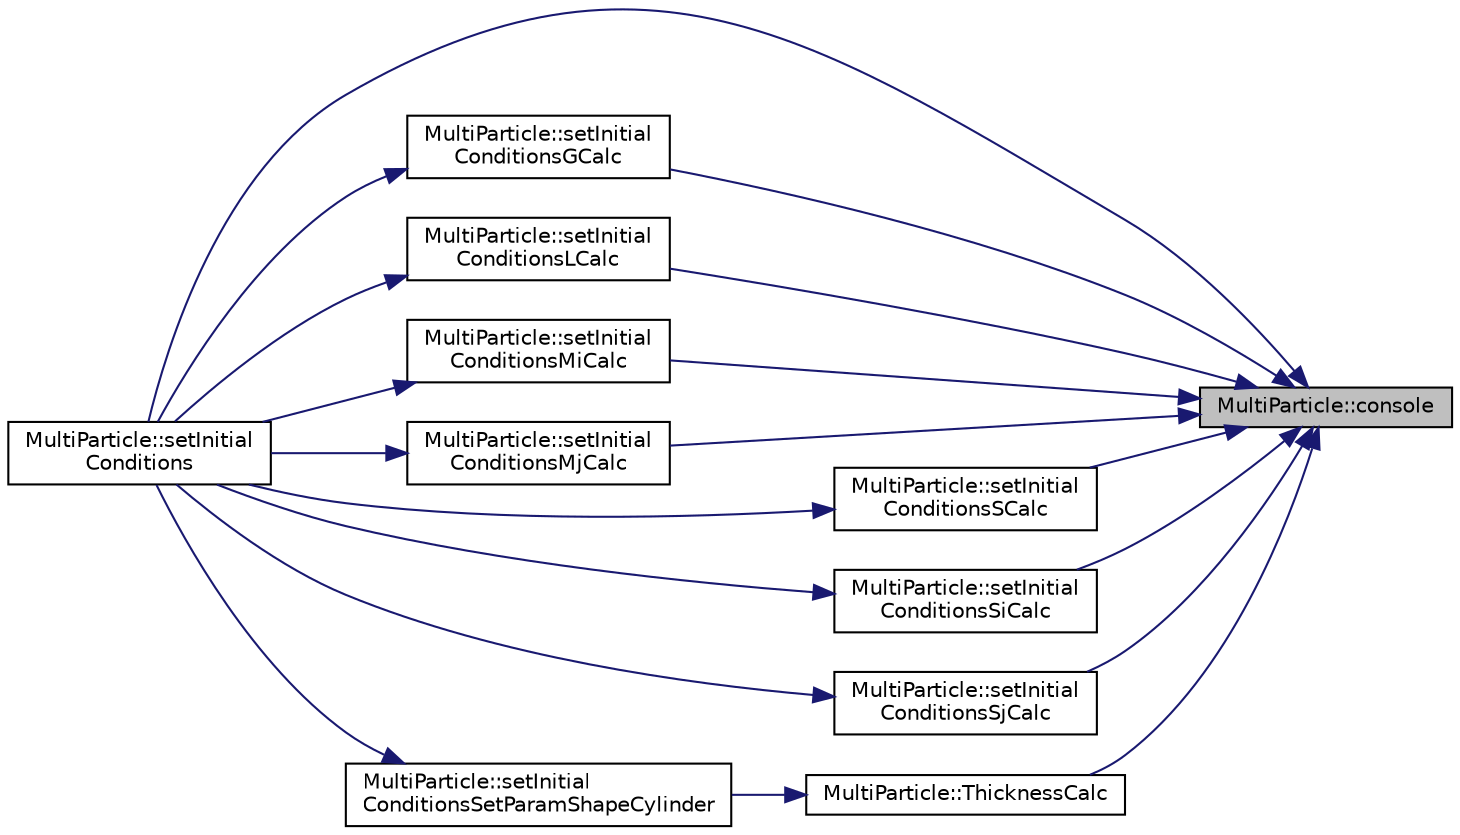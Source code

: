 digraph "MultiParticle::console"
{
 // LATEX_PDF_SIZE
  edge [fontname="Helvetica",fontsize="10",labelfontname="Helvetica",labelfontsize="10"];
  node [fontname="Helvetica",fontsize="10",shape=record];
  rankdir="RL";
  Node1 [label="MultiParticle::console",height=0.2,width=0.4,color="black", fillcolor="grey75", style="filled", fontcolor="black",tooltip="今どんな動作が行われたかコンソールに表示する"];
  Node1 -> Node2 [dir="back",color="midnightblue",fontsize="10",style="solid"];
  Node2 [label="MultiParticle::setInitial\lConditions",height=0.2,width=0.4,color="black", fillcolor="white", style="filled",URL="$classMultiParticle.html#a43e7dad0dcd509e0e5914547c071a49f",tooltip="最初に書く粒子間のパラメータを求める"];
  Node1 -> Node3 [dir="back",color="midnightblue",fontsize="10",style="solid"];
  Node3 [label="MultiParticle::setInitial\lConditionsGCalc",height=0.2,width=0.4,color="black", fillcolor="white", style="filled",URL="$classMultiParticle.html#a30800b503141f34acb962cc473878875",tooltip="gを求める"];
  Node3 -> Node2 [dir="back",color="midnightblue",fontsize="10",style="solid"];
  Node1 -> Node4 [dir="back",color="midnightblue",fontsize="10",style="solid"];
  Node4 [label="MultiParticle::setInitial\lConditionsLCalc",height=0.2,width=0.4,color="black", fillcolor="white", style="filled",URL="$classMultiParticle.html#abf99818d343bd2b74735f13ead3184e2",tooltip="粒子間の距離 l を求める"];
  Node4 -> Node2 [dir="back",color="midnightblue",fontsize="10",style="solid"];
  Node1 -> Node5 [dir="back",color="midnightblue",fontsize="10",style="solid"];
  Node5 [label="MultiParticle::setInitial\lConditionsMiCalc",height=0.2,width=0.4,color="black", fillcolor="white", style="filled",URL="$classMultiParticle.html#ad2f7601ebcbd803f6859bbc9f1e76edc",tooltip="M_iを求める"];
  Node5 -> Node2 [dir="back",color="midnightblue",fontsize="10",style="solid"];
  Node1 -> Node6 [dir="back",color="midnightblue",fontsize="10",style="solid"];
  Node6 [label="MultiParticle::setInitial\lConditionsMjCalc",height=0.2,width=0.4,color="black", fillcolor="white", style="filled",URL="$classMultiParticle.html#af16571cbb44f566379c595f9804d7a68",tooltip="M_jを求める"];
  Node6 -> Node2 [dir="back",color="midnightblue",fontsize="10",style="solid"];
  Node1 -> Node7 [dir="back",color="midnightblue",fontsize="10",style="solid"];
  Node7 [label="MultiParticle::setInitial\lConditionsSCalc",height=0.2,width=0.4,color="black", fillcolor="white", style="filled",URL="$classMultiParticle.html#a0888b2671237694bba4841d863933fae",tooltip="S_0を求める"];
  Node7 -> Node2 [dir="back",color="midnightblue",fontsize="10",style="solid"];
  Node1 -> Node8 [dir="back",color="midnightblue",fontsize="10",style="solid"];
  Node8 [label="MultiParticle::setInitial\lConditionsSiCalc",height=0.2,width=0.4,color="black", fillcolor="white", style="filled",URL="$classMultiParticle.html#a88813f313b200c931df4acd75bf94932",tooltip="S_iを求める"];
  Node8 -> Node2 [dir="back",color="midnightblue",fontsize="10",style="solid"];
  Node1 -> Node9 [dir="back",color="midnightblue",fontsize="10",style="solid"];
  Node9 [label="MultiParticle::setInitial\lConditionsSjCalc",height=0.2,width=0.4,color="black", fillcolor="white", style="filled",URL="$classMultiParticle.html#ab9262a6bb917131ebc6474bc1dfae039",tooltip="S_jを求める"];
  Node9 -> Node2 [dir="back",color="midnightblue",fontsize="10",style="solid"];
  Node1 -> Node10 [dir="back",color="midnightblue",fontsize="10",style="solid"];
  Node10 [label="MultiParticle::ThicknessCalc",height=0.2,width=0.4,color="black", fillcolor="white", style="filled",URL="$classMultiParticle.html#a1f0d4f430637b0d6c54783ef39209720",tooltip=" "];
  Node10 -> Node11 [dir="back",color="midnightblue",fontsize="10",style="solid"];
  Node11 [label="MultiParticle::setInitial\lConditionsSetParamShapeCylinder",height=0.2,width=0.4,color="black", fillcolor="white", style="filled",URL="$classMultiParticle.html#aa26eed38322c386a7989a674b6de54ee",tooltip="形状がCylinderの場合の初期値を指定する"];
  Node11 -> Node2 [dir="back",color="midnightblue",fontsize="10",style="solid"];
}
